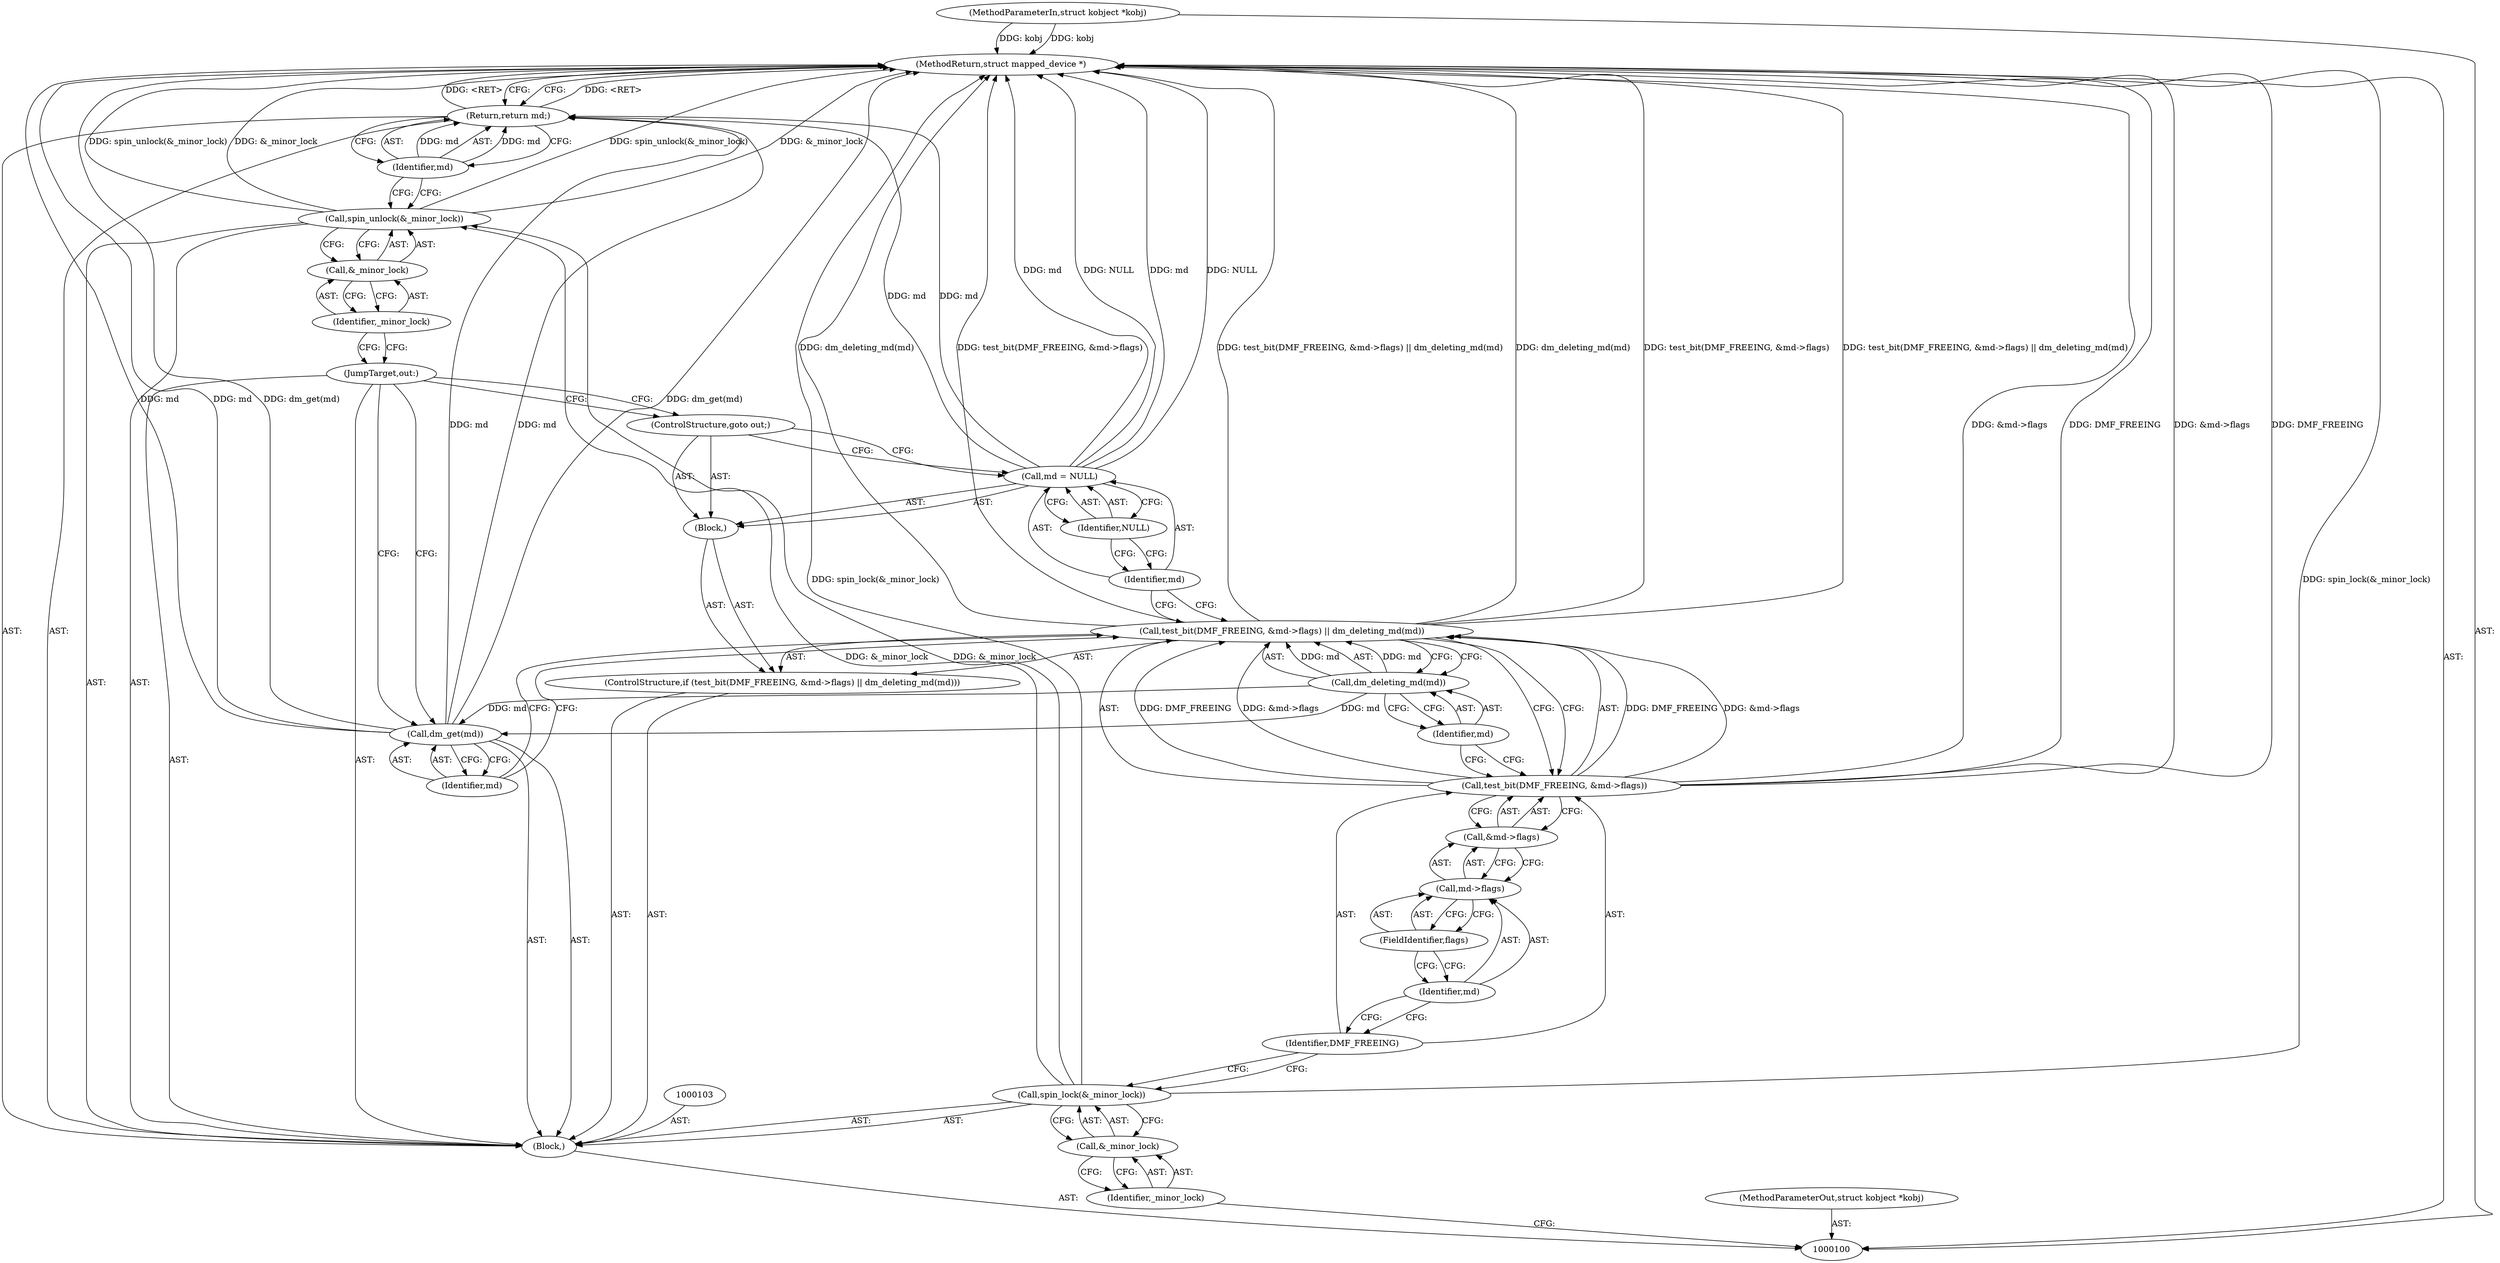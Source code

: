 digraph "0_linux_b9a41d21dceadf8104812626ef85dc56ee8a60ed" {
"1000130" [label="(MethodReturn,struct mapped_device *)"];
"1000101" [label="(MethodParameterIn,struct kobject *kobj)"];
"1000176" [label="(MethodParameterOut,struct kobject *kobj)"];
"1000121" [label="(ControlStructure,goto out;)"];
"1000122" [label="(Call,dm_get(md))"];
"1000123" [label="(Identifier,md)"];
"1000124" [label="(JumpTarget,out:)"];
"1000125" [label="(Call,spin_unlock(&_minor_lock))"];
"1000126" [label="(Call,&_minor_lock)"];
"1000127" [label="(Identifier,_minor_lock)"];
"1000128" [label="(Return,return md;)"];
"1000129" [label="(Identifier,md)"];
"1000102" [label="(Block,)"];
"1000104" [label="(Call,spin_lock(&_minor_lock))"];
"1000105" [label="(Call,&_minor_lock)"];
"1000106" [label="(Identifier,_minor_lock)"];
"1000107" [label="(ControlStructure,if (test_bit(DMF_FREEING, &md->flags) || dm_deleting_md(md)))"];
"1000110" [label="(Identifier,DMF_FREEING)"];
"1000111" [label="(Call,&md->flags)"];
"1000112" [label="(Call,md->flags)"];
"1000113" [label="(Identifier,md)"];
"1000114" [label="(FieldIdentifier,flags)"];
"1000115" [label="(Call,dm_deleting_md(md))"];
"1000108" [label="(Call,test_bit(DMF_FREEING, &md->flags) || dm_deleting_md(md))"];
"1000109" [label="(Call,test_bit(DMF_FREEING, &md->flags))"];
"1000116" [label="(Identifier,md)"];
"1000117" [label="(Block,)"];
"1000118" [label="(Call,md = NULL)"];
"1000119" [label="(Identifier,md)"];
"1000120" [label="(Identifier,NULL)"];
"1000130" -> "1000100"  [label="AST: "];
"1000130" -> "1000128"  [label="CFG: "];
"1000125" -> "1000130"  [label="DDG: &_minor_lock"];
"1000125" -> "1000130"  [label="DDG: spin_unlock(&_minor_lock)"];
"1000108" -> "1000130"  [label="DDG: test_bit(DMF_FREEING, &md->flags) || dm_deleting_md(md)"];
"1000108" -> "1000130"  [label="DDG: dm_deleting_md(md)"];
"1000108" -> "1000130"  [label="DDG: test_bit(DMF_FREEING, &md->flags)"];
"1000104" -> "1000130"  [label="DDG: spin_lock(&_minor_lock)"];
"1000122" -> "1000130"  [label="DDG: md"];
"1000122" -> "1000130"  [label="DDG: dm_get(md)"];
"1000118" -> "1000130"  [label="DDG: md"];
"1000118" -> "1000130"  [label="DDG: NULL"];
"1000109" -> "1000130"  [label="DDG: &md->flags"];
"1000109" -> "1000130"  [label="DDG: DMF_FREEING"];
"1000101" -> "1000130"  [label="DDG: kobj"];
"1000128" -> "1000130"  [label="DDG: <RET>"];
"1000101" -> "1000100"  [label="AST: "];
"1000101" -> "1000130"  [label="DDG: kobj"];
"1000176" -> "1000100"  [label="AST: "];
"1000121" -> "1000117"  [label="AST: "];
"1000121" -> "1000118"  [label="CFG: "];
"1000124" -> "1000121"  [label="CFG: "];
"1000122" -> "1000102"  [label="AST: "];
"1000122" -> "1000123"  [label="CFG: "];
"1000123" -> "1000122"  [label="AST: "];
"1000124" -> "1000122"  [label="CFG: "];
"1000122" -> "1000130"  [label="DDG: md"];
"1000122" -> "1000130"  [label="DDG: dm_get(md)"];
"1000115" -> "1000122"  [label="DDG: md"];
"1000122" -> "1000128"  [label="DDG: md"];
"1000123" -> "1000122"  [label="AST: "];
"1000123" -> "1000108"  [label="CFG: "];
"1000122" -> "1000123"  [label="CFG: "];
"1000124" -> "1000102"  [label="AST: "];
"1000124" -> "1000122"  [label="CFG: "];
"1000124" -> "1000121"  [label="CFG: "];
"1000127" -> "1000124"  [label="CFG: "];
"1000125" -> "1000102"  [label="AST: "];
"1000125" -> "1000126"  [label="CFG: "];
"1000126" -> "1000125"  [label="AST: "];
"1000129" -> "1000125"  [label="CFG: "];
"1000125" -> "1000130"  [label="DDG: &_minor_lock"];
"1000125" -> "1000130"  [label="DDG: spin_unlock(&_minor_lock)"];
"1000104" -> "1000125"  [label="DDG: &_minor_lock"];
"1000126" -> "1000125"  [label="AST: "];
"1000126" -> "1000127"  [label="CFG: "];
"1000127" -> "1000126"  [label="AST: "];
"1000125" -> "1000126"  [label="CFG: "];
"1000127" -> "1000126"  [label="AST: "];
"1000127" -> "1000124"  [label="CFG: "];
"1000126" -> "1000127"  [label="CFG: "];
"1000128" -> "1000102"  [label="AST: "];
"1000128" -> "1000129"  [label="CFG: "];
"1000129" -> "1000128"  [label="AST: "];
"1000130" -> "1000128"  [label="CFG: "];
"1000128" -> "1000130"  [label="DDG: <RET>"];
"1000129" -> "1000128"  [label="DDG: md"];
"1000122" -> "1000128"  [label="DDG: md"];
"1000118" -> "1000128"  [label="DDG: md"];
"1000129" -> "1000128"  [label="AST: "];
"1000129" -> "1000125"  [label="CFG: "];
"1000128" -> "1000129"  [label="CFG: "];
"1000129" -> "1000128"  [label="DDG: md"];
"1000102" -> "1000100"  [label="AST: "];
"1000103" -> "1000102"  [label="AST: "];
"1000104" -> "1000102"  [label="AST: "];
"1000107" -> "1000102"  [label="AST: "];
"1000122" -> "1000102"  [label="AST: "];
"1000124" -> "1000102"  [label="AST: "];
"1000125" -> "1000102"  [label="AST: "];
"1000128" -> "1000102"  [label="AST: "];
"1000104" -> "1000102"  [label="AST: "];
"1000104" -> "1000105"  [label="CFG: "];
"1000105" -> "1000104"  [label="AST: "];
"1000110" -> "1000104"  [label="CFG: "];
"1000104" -> "1000130"  [label="DDG: spin_lock(&_minor_lock)"];
"1000104" -> "1000125"  [label="DDG: &_minor_lock"];
"1000105" -> "1000104"  [label="AST: "];
"1000105" -> "1000106"  [label="CFG: "];
"1000106" -> "1000105"  [label="AST: "];
"1000104" -> "1000105"  [label="CFG: "];
"1000106" -> "1000105"  [label="AST: "];
"1000106" -> "1000100"  [label="CFG: "];
"1000105" -> "1000106"  [label="CFG: "];
"1000107" -> "1000102"  [label="AST: "];
"1000108" -> "1000107"  [label="AST: "];
"1000117" -> "1000107"  [label="AST: "];
"1000110" -> "1000109"  [label="AST: "];
"1000110" -> "1000104"  [label="CFG: "];
"1000113" -> "1000110"  [label="CFG: "];
"1000111" -> "1000109"  [label="AST: "];
"1000111" -> "1000112"  [label="CFG: "];
"1000112" -> "1000111"  [label="AST: "];
"1000109" -> "1000111"  [label="CFG: "];
"1000112" -> "1000111"  [label="AST: "];
"1000112" -> "1000114"  [label="CFG: "];
"1000113" -> "1000112"  [label="AST: "];
"1000114" -> "1000112"  [label="AST: "];
"1000111" -> "1000112"  [label="CFG: "];
"1000113" -> "1000112"  [label="AST: "];
"1000113" -> "1000110"  [label="CFG: "];
"1000114" -> "1000113"  [label="CFG: "];
"1000114" -> "1000112"  [label="AST: "];
"1000114" -> "1000113"  [label="CFG: "];
"1000112" -> "1000114"  [label="CFG: "];
"1000115" -> "1000108"  [label="AST: "];
"1000115" -> "1000116"  [label="CFG: "];
"1000116" -> "1000115"  [label="AST: "];
"1000108" -> "1000115"  [label="CFG: "];
"1000115" -> "1000108"  [label="DDG: md"];
"1000115" -> "1000122"  [label="DDG: md"];
"1000108" -> "1000107"  [label="AST: "];
"1000108" -> "1000109"  [label="CFG: "];
"1000108" -> "1000115"  [label="CFG: "];
"1000109" -> "1000108"  [label="AST: "];
"1000115" -> "1000108"  [label="AST: "];
"1000119" -> "1000108"  [label="CFG: "];
"1000123" -> "1000108"  [label="CFG: "];
"1000108" -> "1000130"  [label="DDG: test_bit(DMF_FREEING, &md->flags) || dm_deleting_md(md)"];
"1000108" -> "1000130"  [label="DDG: dm_deleting_md(md)"];
"1000108" -> "1000130"  [label="DDG: test_bit(DMF_FREEING, &md->flags)"];
"1000109" -> "1000108"  [label="DDG: DMF_FREEING"];
"1000109" -> "1000108"  [label="DDG: &md->flags"];
"1000115" -> "1000108"  [label="DDG: md"];
"1000109" -> "1000108"  [label="AST: "];
"1000109" -> "1000111"  [label="CFG: "];
"1000110" -> "1000109"  [label="AST: "];
"1000111" -> "1000109"  [label="AST: "];
"1000116" -> "1000109"  [label="CFG: "];
"1000108" -> "1000109"  [label="CFG: "];
"1000109" -> "1000130"  [label="DDG: &md->flags"];
"1000109" -> "1000130"  [label="DDG: DMF_FREEING"];
"1000109" -> "1000108"  [label="DDG: DMF_FREEING"];
"1000109" -> "1000108"  [label="DDG: &md->flags"];
"1000116" -> "1000115"  [label="AST: "];
"1000116" -> "1000109"  [label="CFG: "];
"1000115" -> "1000116"  [label="CFG: "];
"1000117" -> "1000107"  [label="AST: "];
"1000118" -> "1000117"  [label="AST: "];
"1000121" -> "1000117"  [label="AST: "];
"1000118" -> "1000117"  [label="AST: "];
"1000118" -> "1000120"  [label="CFG: "];
"1000119" -> "1000118"  [label="AST: "];
"1000120" -> "1000118"  [label="AST: "];
"1000121" -> "1000118"  [label="CFG: "];
"1000118" -> "1000130"  [label="DDG: md"];
"1000118" -> "1000130"  [label="DDG: NULL"];
"1000118" -> "1000128"  [label="DDG: md"];
"1000119" -> "1000118"  [label="AST: "];
"1000119" -> "1000108"  [label="CFG: "];
"1000120" -> "1000119"  [label="CFG: "];
"1000120" -> "1000118"  [label="AST: "];
"1000120" -> "1000119"  [label="CFG: "];
"1000118" -> "1000120"  [label="CFG: "];
}

